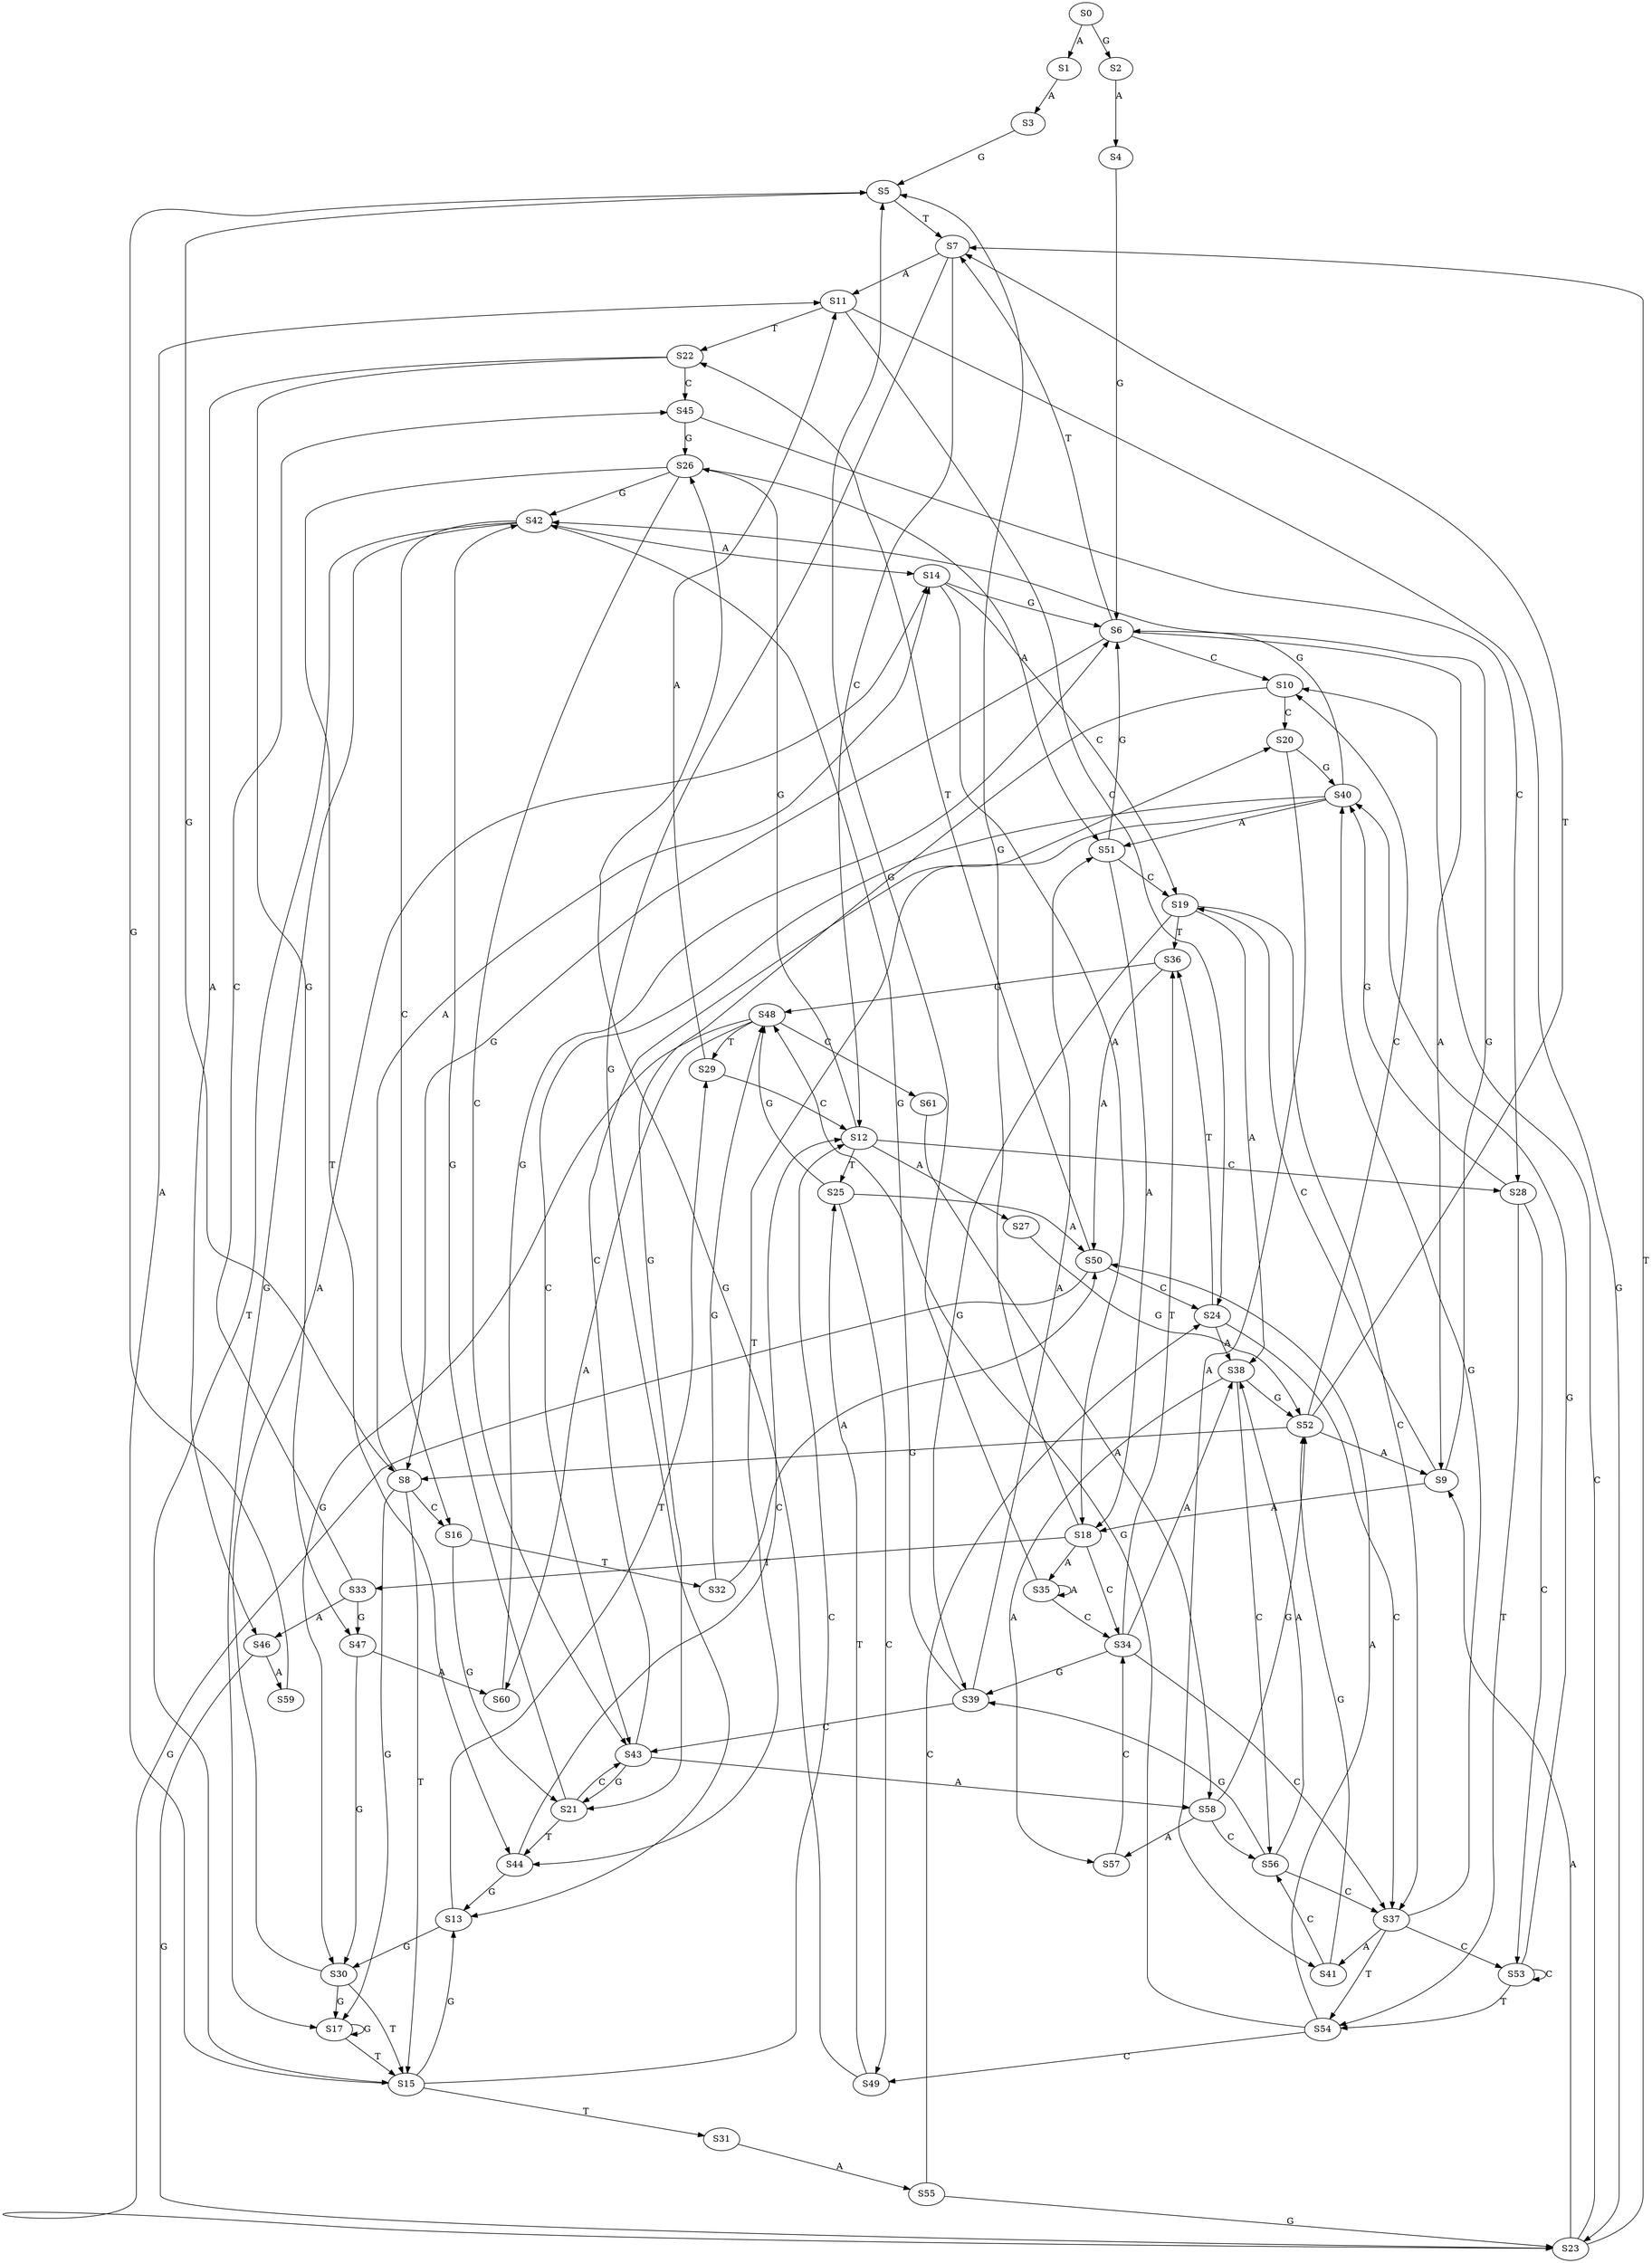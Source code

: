 strict digraph  {
	S0 -> S1 [ label = A ];
	S0 -> S2 [ label = G ];
	S1 -> S3 [ label = A ];
	S2 -> S4 [ label = A ];
	S3 -> S5 [ label = G ];
	S4 -> S6 [ label = G ];
	S5 -> S7 [ label = T ];
	S5 -> S8 [ label = G ];
	S6 -> S7 [ label = T ];
	S6 -> S9 [ label = A ];
	S6 -> S8 [ label = G ];
	S6 -> S10 [ label = C ];
	S7 -> S11 [ label = A ];
	S7 -> S12 [ label = C ];
	S7 -> S13 [ label = G ];
	S8 -> S14 [ label = A ];
	S8 -> S15 [ label = T ];
	S8 -> S16 [ label = C ];
	S8 -> S17 [ label = G ];
	S9 -> S18 [ label = A ];
	S9 -> S6 [ label = G ];
	S9 -> S19 [ label = C ];
	S10 -> S20 [ label = C ];
	S10 -> S21 [ label = G ];
	S11 -> S22 [ label = T ];
	S11 -> S23 [ label = G ];
	S11 -> S24 [ label = C ];
	S12 -> S25 [ label = T ];
	S12 -> S26 [ label = G ];
	S12 -> S27 [ label = A ];
	S12 -> S28 [ label = C ];
	S13 -> S29 [ label = T ];
	S13 -> S30 [ label = G ];
	S14 -> S18 [ label = A ];
	S14 -> S19 [ label = C ];
	S14 -> S6 [ label = G ];
	S15 -> S11 [ label = A ];
	S15 -> S13 [ label = G ];
	S15 -> S31 [ label = T ];
	S15 -> S12 [ label = C ];
	S16 -> S32 [ label = T ];
	S16 -> S21 [ label = G ];
	S17 -> S15 [ label = T ];
	S17 -> S17 [ label = G ];
	S18 -> S33 [ label = T ];
	S18 -> S34 [ label = C ];
	S18 -> S35 [ label = A ];
	S18 -> S5 [ label = G ];
	S19 -> S36 [ label = T ];
	S19 -> S37 [ label = C ];
	S19 -> S38 [ label = A ];
	S19 -> S39 [ label = G ];
	S20 -> S40 [ label = G ];
	S20 -> S41 [ label = A ];
	S21 -> S42 [ label = G ];
	S21 -> S43 [ label = C ];
	S21 -> S44 [ label = T ];
	S22 -> S45 [ label = C ];
	S22 -> S46 [ label = A ];
	S22 -> S47 [ label = G ];
	S23 -> S7 [ label = T ];
	S23 -> S9 [ label = A ];
	S23 -> S10 [ label = C ];
	S24 -> S37 [ label = C ];
	S24 -> S36 [ label = T ];
	S24 -> S38 [ label = A ];
	S25 -> S48 [ label = G ];
	S25 -> S49 [ label = C ];
	S25 -> S50 [ label = A ];
	S26 -> S42 [ label = G ];
	S26 -> S44 [ label = T ];
	S26 -> S43 [ label = C ];
	S26 -> S51 [ label = A ];
	S27 -> S52 [ label = G ];
	S28 -> S53 [ label = C ];
	S28 -> S54 [ label = T ];
	S28 -> S40 [ label = G ];
	S29 -> S12 [ label = C ];
	S29 -> S11 [ label = A ];
	S30 -> S15 [ label = T ];
	S30 -> S17 [ label = G ];
	S30 -> S14 [ label = A ];
	S31 -> S55 [ label = A ];
	S32 -> S50 [ label = A ];
	S32 -> S48 [ label = G ];
	S33 -> S46 [ label = A ];
	S33 -> S45 [ label = C ];
	S33 -> S47 [ label = G ];
	S34 -> S38 [ label = A ];
	S34 -> S37 [ label = C ];
	S34 -> S39 [ label = G ];
	S34 -> S36 [ label = T ];
	S35 -> S5 [ label = G ];
	S35 -> S34 [ label = C ];
	S35 -> S35 [ label = A ];
	S36 -> S50 [ label = A ];
	S36 -> S48 [ label = G ];
	S37 -> S53 [ label = C ];
	S37 -> S41 [ label = A ];
	S37 -> S54 [ label = T ];
	S37 -> S40 [ label = G ];
	S38 -> S52 [ label = G ];
	S38 -> S56 [ label = C ];
	S38 -> S57 [ label = A ];
	S39 -> S51 [ label = A ];
	S39 -> S42 [ label = G ];
	S39 -> S43 [ label = C ];
	S40 -> S51 [ label = A ];
	S40 -> S44 [ label = T ];
	S40 -> S42 [ label = G ];
	S40 -> S43 [ label = C ];
	S41 -> S52 [ label = G ];
	S41 -> S56 [ label = C ];
	S42 -> S14 [ label = A ];
	S42 -> S17 [ label = G ];
	S42 -> S16 [ label = C ];
	S42 -> S15 [ label = T ];
	S43 -> S21 [ label = G ];
	S43 -> S20 [ label = C ];
	S43 -> S58 [ label = A ];
	S44 -> S12 [ label = C ];
	S44 -> S13 [ label = G ];
	S45 -> S28 [ label = C ];
	S45 -> S26 [ label = G ];
	S46 -> S23 [ label = G ];
	S46 -> S59 [ label = A ];
	S47 -> S30 [ label = G ];
	S47 -> S60 [ label = A ];
	S48 -> S60 [ label = A ];
	S48 -> S29 [ label = T ];
	S48 -> S61 [ label = C ];
	S48 -> S30 [ label = G ];
	S49 -> S25 [ label = T ];
	S49 -> S26 [ label = G ];
	S50 -> S23 [ label = G ];
	S50 -> S22 [ label = T ];
	S50 -> S24 [ label = C ];
	S51 -> S18 [ label = A ];
	S51 -> S19 [ label = C ];
	S51 -> S6 [ label = G ];
	S52 -> S8 [ label = G ];
	S52 -> S7 [ label = T ];
	S52 -> S9 [ label = A ];
	S52 -> S10 [ label = C ];
	S53 -> S40 [ label = G ];
	S53 -> S53 [ label = C ];
	S53 -> S54 [ label = T ];
	S54 -> S50 [ label = A ];
	S54 -> S48 [ label = G ];
	S54 -> S49 [ label = C ];
	S55 -> S24 [ label = C ];
	S55 -> S23 [ label = G ];
	S56 -> S37 [ label = C ];
	S56 -> S38 [ label = A ];
	S56 -> S39 [ label = G ];
	S57 -> S34 [ label = C ];
	S58 -> S52 [ label = G ];
	S58 -> S57 [ label = A ];
	S58 -> S56 [ label = C ];
	S59 -> S5 [ label = G ];
	S60 -> S6 [ label = G ];
	S61 -> S58 [ label = A ];
}
